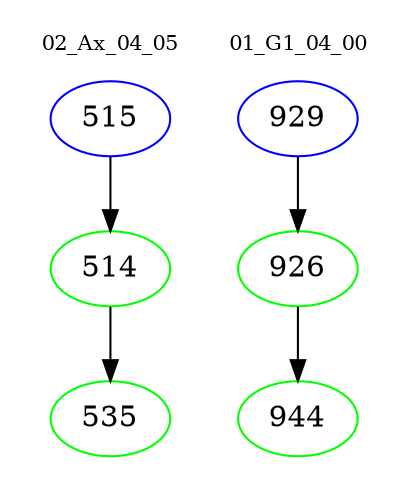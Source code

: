 digraph{
subgraph cluster_0 {
color = white
label = "02_Ax_04_05";
fontsize=10;
T0_515 [label="515", color="blue"]
T0_515 -> T0_514 [color="black"]
T0_514 [label="514", color="green"]
T0_514 -> T0_535 [color="black"]
T0_535 [label="535", color="green"]
}
subgraph cluster_1 {
color = white
label = "01_G1_04_00";
fontsize=10;
T1_929 [label="929", color="blue"]
T1_929 -> T1_926 [color="black"]
T1_926 [label="926", color="green"]
T1_926 -> T1_944 [color="black"]
T1_944 [label="944", color="green"]
}
}

